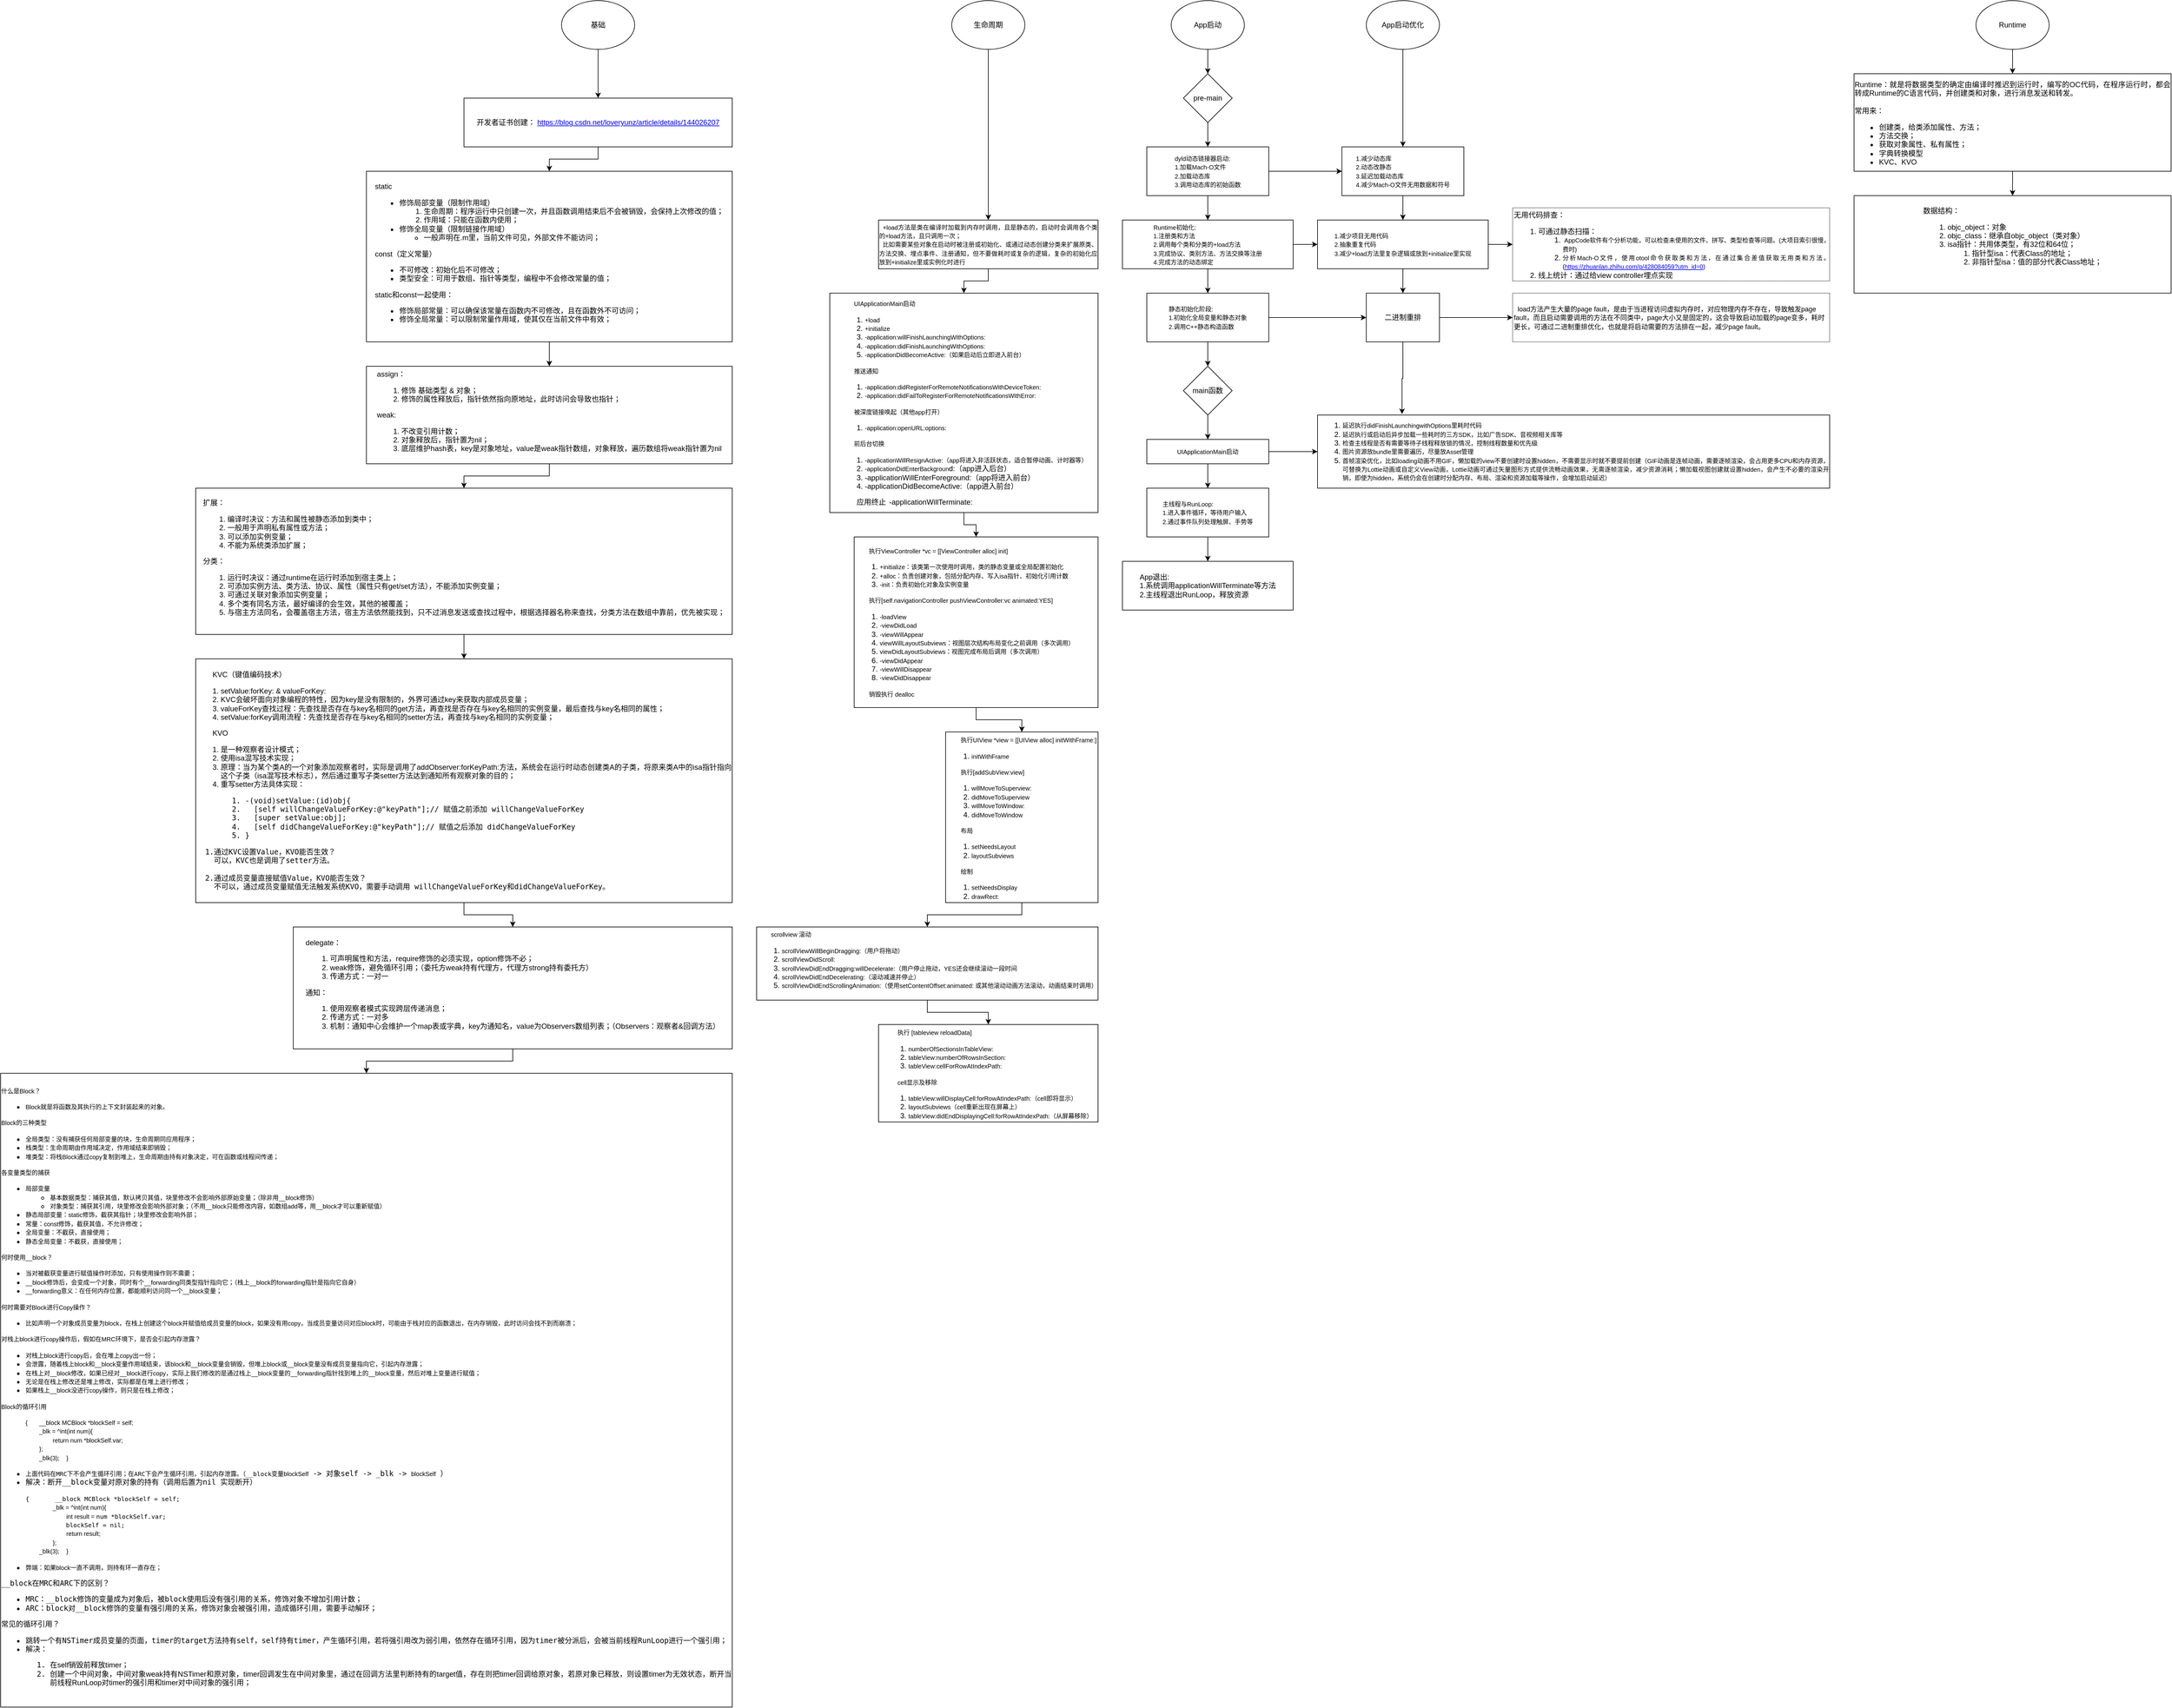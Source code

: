 <mxfile version="25.0.3">
  <diagram name="第 1 页" id="weAJyAuKUi2FDlKsi1JT">
    <mxGraphModel dx="3442" dy="654" grid="1" gridSize="10" guides="1" tooltips="1" connect="1" arrows="1" fold="1" page="1" pageScale="1" pageWidth="827" pageHeight="1169" math="0" shadow="0">
      <root>
        <mxCell id="0" />
        <mxCell id="1" parent="0" />
        <mxCell id="4DrlTJSZ5cez98okmt2o-3" value="" style="edgeStyle=orthogonalEdgeStyle;rounded=0;orthogonalLoop=1;jettySize=auto;html=1;" parent="1" source="4DrlTJSZ5cez98okmt2o-1" target="4DrlTJSZ5cez98okmt2o-2" edge="1">
          <mxGeometry relative="1" as="geometry" />
        </mxCell>
        <mxCell id="4DrlTJSZ5cez98okmt2o-1" value="App启动" style="ellipse;whiteSpace=wrap;html=1;" parent="1" vertex="1">
          <mxGeometry x="240" y="40" width="120" height="80" as="geometry" />
        </mxCell>
        <mxCell id="4DrlTJSZ5cez98okmt2o-5" value="" style="edgeStyle=orthogonalEdgeStyle;rounded=0;orthogonalLoop=1;jettySize=auto;html=1;" parent="1" source="4DrlTJSZ5cez98okmt2o-2" target="4DrlTJSZ5cez98okmt2o-4" edge="1">
          <mxGeometry relative="1" as="geometry" />
        </mxCell>
        <mxCell id="4DrlTJSZ5cez98okmt2o-2" value="pre-main" style="rhombus;whiteSpace=wrap;html=1;" parent="1" vertex="1">
          <mxGeometry x="260" y="160" width="80" height="80" as="geometry" />
        </mxCell>
        <mxCell id="4DrlTJSZ5cez98okmt2o-7" value="" style="edgeStyle=orthogonalEdgeStyle;rounded=0;orthogonalLoop=1;jettySize=auto;html=1;" parent="1" source="4DrlTJSZ5cez98okmt2o-4" target="4DrlTJSZ5cez98okmt2o-6" edge="1">
          <mxGeometry relative="1" as="geometry" />
        </mxCell>
        <mxCell id="4DrlTJSZ5cez98okmt2o-34" value="" style="edgeStyle=orthogonalEdgeStyle;rounded=0;orthogonalLoop=1;jettySize=auto;html=1;" parent="1" source="4DrlTJSZ5cez98okmt2o-4" target="4DrlTJSZ5cez98okmt2o-32" edge="1">
          <mxGeometry relative="1" as="geometry" />
        </mxCell>
        <mxCell id="4DrlTJSZ5cez98okmt2o-4" value="&lt;div style=&quot;text-align: justify;&quot;&gt;&lt;span style=&quot;background-color: initial; font-size: 10px;&quot;&gt;dyld动态链接器启动:&lt;/span&gt;&lt;/div&gt;&lt;div style=&quot;text-align: justify;&quot;&gt;&lt;span style=&quot;background-color: initial; font-size: 10px;&quot;&gt;1.加载Mach-O文件&lt;/span&gt;&lt;/div&gt;&lt;div&gt;&lt;div style=&quot;text-align: justify;&quot;&gt;&lt;span style=&quot;background-color: initial; font-size: 10px;&quot;&gt;2.加载动态库&lt;/span&gt;&lt;/div&gt;&lt;span style=&quot;font-size: 10px; background-color: initial;&quot;&gt;3.调用动态库的初始函数&lt;/span&gt;&lt;/div&gt;" style="whiteSpace=wrap;html=1;align=center;" parent="1" vertex="1">
          <mxGeometry x="200" y="280" width="200" height="80" as="geometry" />
        </mxCell>
        <mxCell id="4DrlTJSZ5cez98okmt2o-9" value="" style="edgeStyle=orthogonalEdgeStyle;rounded=0;orthogonalLoop=1;jettySize=auto;html=1;" parent="1" source="4DrlTJSZ5cez98okmt2o-6" target="4DrlTJSZ5cez98okmt2o-8" edge="1">
          <mxGeometry relative="1" as="geometry" />
        </mxCell>
        <mxCell id="4DrlTJSZ5cez98okmt2o-35" value="" style="edgeStyle=orthogonalEdgeStyle;rounded=0;orthogonalLoop=1;jettySize=auto;html=1;" parent="1" source="4DrlTJSZ5cez98okmt2o-6" target="4DrlTJSZ5cez98okmt2o-33" edge="1">
          <mxGeometry relative="1" as="geometry" />
        </mxCell>
        <mxCell id="4DrlTJSZ5cez98okmt2o-6" value="&lt;div style=&quot;text-align: justify;&quot;&gt;&lt;span style=&quot;font-size: 10px; background-color: initial;&quot;&gt;Runtime初始化:&lt;/span&gt;&lt;/div&gt;&lt;div style=&quot;text-align: justify;&quot;&gt;&lt;span style=&quot;font-size: 10px;&quot;&gt;1.注册类和方法&lt;/span&gt;&lt;/div&gt;&lt;div style=&quot;text-align: justify;&quot;&gt;&lt;span style=&quot;font-size: 10px;&quot;&gt;2.调用每个类和分类的+load方法&lt;/span&gt;&lt;/div&gt;&lt;div style=&quot;text-align: justify;&quot;&gt;&lt;span style=&quot;font-size: 10px;&quot;&gt;3.完成协议、类别方法、方法交换等注册&lt;/span&gt;&lt;/div&gt;&lt;div style=&quot;text-align: justify;&quot;&gt;&lt;span style=&quot;font-size: 10px;&quot;&gt;4.完成方法的动态绑定&lt;/span&gt;&lt;/div&gt;" style="whiteSpace=wrap;html=1;" parent="1" vertex="1">
          <mxGeometry x="160" y="400" width="280" height="80" as="geometry" />
        </mxCell>
        <mxCell id="4DrlTJSZ5cez98okmt2o-43" value="" style="edgeStyle=orthogonalEdgeStyle;rounded=0;orthogonalLoop=1;jettySize=auto;html=1;" parent="1" source="4DrlTJSZ5cez98okmt2o-8" target="4DrlTJSZ5cez98okmt2o-40" edge="1">
          <mxGeometry relative="1" as="geometry" />
        </mxCell>
        <mxCell id="4DrlTJSZ5cez98okmt2o-8" value="&lt;div style=&quot;text-align: justify;&quot;&gt;&lt;span style=&quot;font-size: 10px; background-color: initial;&quot;&gt;静态初始化阶段:&lt;/span&gt;&lt;/div&gt;&lt;div style=&quot;text-align: justify;&quot;&gt;&lt;font style=&quot;font-size: 10px;&quot;&gt;1.初始化全局变量和静态对象&lt;/font&gt;&lt;/div&gt;&lt;div style=&quot;text-align: justify;&quot;&gt;&lt;font style=&quot;font-size: 10px;&quot;&gt;2.调用C++静态构造函数&lt;/font&gt;&lt;/div&gt;" style="whiteSpace=wrap;html=1;" parent="1" vertex="1">
          <mxGeometry x="200" y="520" width="200" height="80" as="geometry" />
        </mxCell>
        <mxCell id="4DrlTJSZ5cez98okmt2o-13" value="" style="edgeStyle=orthogonalEdgeStyle;rounded=0;orthogonalLoop=1;jettySize=auto;html=1;exitX=0.5;exitY=1;exitDx=0;exitDy=0;" parent="1" source="4DrlTJSZ5cez98okmt2o-8" target="4DrlTJSZ5cez98okmt2o-12" edge="1">
          <mxGeometry relative="1" as="geometry">
            <mxPoint x="160" y="670" as="sourcePoint" />
          </mxGeometry>
        </mxCell>
        <mxCell id="4DrlTJSZ5cez98okmt2o-15" value="" style="edgeStyle=orthogonalEdgeStyle;rounded=0;orthogonalLoop=1;jettySize=auto;html=1;" parent="1" source="4DrlTJSZ5cez98okmt2o-12" target="4DrlTJSZ5cez98okmt2o-14" edge="1">
          <mxGeometry relative="1" as="geometry" />
        </mxCell>
        <mxCell id="4DrlTJSZ5cez98okmt2o-12" value="main函数" style="rhombus;whiteSpace=wrap;html=1;" parent="1" vertex="1">
          <mxGeometry x="260" y="640" width="80" height="80" as="geometry" />
        </mxCell>
        <mxCell id="4DrlTJSZ5cez98okmt2o-17" value="" style="edgeStyle=orthogonalEdgeStyle;rounded=0;orthogonalLoop=1;jettySize=auto;html=1;" parent="1" source="4DrlTJSZ5cez98okmt2o-14" target="4DrlTJSZ5cez98okmt2o-16" edge="1">
          <mxGeometry relative="1" as="geometry" />
        </mxCell>
        <mxCell id="4DrlTJSZ5cez98okmt2o-50" value="" style="edgeStyle=orthogonalEdgeStyle;rounded=0;orthogonalLoop=1;jettySize=auto;html=1;" parent="1" source="4DrlTJSZ5cez98okmt2o-14" target="4DrlTJSZ5cez98okmt2o-49" edge="1">
          <mxGeometry relative="1" as="geometry" />
        </mxCell>
        <mxCell id="4DrlTJSZ5cez98okmt2o-14" value="&lt;font style=&quot;font-size: 10px;&quot;&gt;UIApplicationMain启动&lt;/font&gt;" style="whiteSpace=wrap;html=1;" parent="1" vertex="1">
          <mxGeometry x="200" y="760" width="200" height="40" as="geometry" />
        </mxCell>
        <mxCell id="4DrlTJSZ5cez98okmt2o-30" value="" style="edgeStyle=orthogonalEdgeStyle;rounded=0;orthogonalLoop=1;jettySize=auto;html=1;" parent="1" source="4DrlTJSZ5cez98okmt2o-16" target="4DrlTJSZ5cez98okmt2o-29" edge="1">
          <mxGeometry relative="1" as="geometry" />
        </mxCell>
        <mxCell id="4DrlTJSZ5cez98okmt2o-16" value="&lt;div style=&quot;text-align: justify;&quot;&gt;&lt;span style=&quot;font-size: 10px; background-color: initial;&quot;&gt;主线程与RunLoop:&lt;/span&gt;&lt;/div&gt;&lt;div style=&quot;text-align: justify;&quot;&gt;&lt;font style=&quot;font-size: 10px;&quot;&gt;1.进入事件循环，等待用户输入&lt;/font&gt;&lt;/div&gt;&lt;div style=&quot;text-align: justify;&quot;&gt;&lt;font style=&quot;font-size: 10px;&quot;&gt;2.通过事件队列处理触屏、手势等&lt;/font&gt;&lt;/div&gt;" style="whiteSpace=wrap;html=1;" parent="1" vertex="1">
          <mxGeometry x="200" y="840" width="200" height="80" as="geometry" />
        </mxCell>
        <mxCell id="4DrlTJSZ5cez98okmt2o-37" style="edgeStyle=orthogonalEdgeStyle;rounded=0;orthogonalLoop=1;jettySize=auto;html=1;exitX=0.5;exitY=1;exitDx=0;exitDy=0;entryX=0.5;entryY=0;entryDx=0;entryDy=0;" parent="1" source="4DrlTJSZ5cez98okmt2o-26" target="4DrlTJSZ5cez98okmt2o-32" edge="1">
          <mxGeometry relative="1" as="geometry" />
        </mxCell>
        <mxCell id="4DrlTJSZ5cez98okmt2o-26" value="App启动优化" style="ellipse;whiteSpace=wrap;html=1;" parent="1" vertex="1">
          <mxGeometry x="560" y="40" width="120" height="80" as="geometry" />
        </mxCell>
        <mxCell id="4DrlTJSZ5cez98okmt2o-29" value="&lt;div style=&quot;text-align: justify;&quot;&gt;&lt;span style=&quot;background-color: initial;&quot;&gt;App退出:&lt;/span&gt;&lt;/div&gt;&lt;div style=&quot;text-align: justify;&quot;&gt;1.系统调用applicationWillTerminate等方法&lt;/div&gt;&lt;div style=&quot;text-align: justify;&quot;&gt;2.主线程退出RunLoop，释放资源&lt;/div&gt;" style="whiteSpace=wrap;html=1;" parent="1" vertex="1">
          <mxGeometry x="160" y="960" width="280" height="80" as="geometry" />
        </mxCell>
        <mxCell id="4DrlTJSZ5cez98okmt2o-38" value="" style="edgeStyle=orthogonalEdgeStyle;rounded=0;orthogonalLoop=1;jettySize=auto;html=1;" parent="1" source="4DrlTJSZ5cez98okmt2o-32" target="4DrlTJSZ5cez98okmt2o-33" edge="1">
          <mxGeometry relative="1" as="geometry" />
        </mxCell>
        <mxCell id="4DrlTJSZ5cez98okmt2o-32" value="&lt;div style=&quot;text-align: justify;&quot;&gt;&lt;span style=&quot;background-color: initial;&quot;&gt;&lt;font style=&quot;font-size: 10px;&quot;&gt;1.减少动态库&lt;/font&gt;&lt;/span&gt;&lt;/div&gt;&lt;div style=&quot;text-align: justify;&quot;&gt;&lt;font style=&quot;font-size: 10px;&quot;&gt;2.动态改静态&lt;/font&gt;&lt;/div&gt;&lt;div style=&quot;text-align: justify;&quot;&gt;&lt;font style=&quot;font-size: 10px;&quot;&gt;3.延迟加载动态库&lt;/font&gt;&lt;/div&gt;&lt;div style=&quot;text-align: justify;&quot;&gt;&lt;font style=&quot;font-size: 10px;&quot;&gt;4.减少Mach-O文件无用数据和符号&lt;/font&gt;&lt;/div&gt;" style="rounded=0;whiteSpace=wrap;html=1;" parent="1" vertex="1">
          <mxGeometry x="520" y="280" width="200" height="80" as="geometry" />
        </mxCell>
        <mxCell id="4DrlTJSZ5cez98okmt2o-42" value="" style="edgeStyle=orthogonalEdgeStyle;rounded=0;orthogonalLoop=1;jettySize=auto;html=1;" parent="1" source="4DrlTJSZ5cez98okmt2o-33" target="4DrlTJSZ5cez98okmt2o-40" edge="1">
          <mxGeometry relative="1" as="geometry" />
        </mxCell>
        <mxCell id="4DrlTJSZ5cez98okmt2o-45" value="" style="edgeStyle=orthogonalEdgeStyle;rounded=0;orthogonalLoop=1;jettySize=auto;html=1;" parent="1" source="4DrlTJSZ5cez98okmt2o-33" target="4DrlTJSZ5cez98okmt2o-44" edge="1">
          <mxGeometry relative="1" as="geometry" />
        </mxCell>
        <mxCell id="4DrlTJSZ5cez98okmt2o-33" value="&lt;div style=&quot;text-align: justify;&quot;&gt;&lt;span style=&quot;background-color: initial;&quot;&gt;&lt;font style=&quot;font-size: 10px;&quot;&gt;1.减少项目无用代码&lt;/font&gt;&lt;/span&gt;&lt;/div&gt;&lt;div style=&quot;text-align: justify;&quot;&gt;&lt;font style=&quot;font-size: 10px;&quot;&gt;2.抽象重复代码&lt;/font&gt;&lt;/div&gt;&lt;div style=&quot;text-align: justify;&quot;&gt;&lt;font style=&quot;font-size: 10px;&quot;&gt;3.减少+load方法里复杂逻辑或放到+initialize里实现&lt;/font&gt;&lt;/div&gt;" style="rounded=0;whiteSpace=wrap;html=1;" parent="1" vertex="1">
          <mxGeometry x="480" y="400" width="280" height="80" as="geometry" />
        </mxCell>
        <mxCell id="4DrlTJSZ5cez98okmt2o-48" style="edgeStyle=orthogonalEdgeStyle;rounded=0;orthogonalLoop=1;jettySize=auto;html=1;exitX=1;exitY=0.5;exitDx=0;exitDy=0;entryX=0;entryY=0.5;entryDx=0;entryDy=0;" parent="1" source="4DrlTJSZ5cez98okmt2o-40" target="4DrlTJSZ5cez98okmt2o-46" edge="1">
          <mxGeometry relative="1" as="geometry" />
        </mxCell>
        <mxCell id="4DrlTJSZ5cez98okmt2o-40" value="二进制重排" style="rounded=0;whiteSpace=wrap;html=1;" parent="1" vertex="1">
          <mxGeometry x="560" y="520" width="120" height="80" as="geometry" />
        </mxCell>
        <mxCell id="4DrlTJSZ5cez98okmt2o-44" value="&lt;div style=&quot;text-align: justify;&quot;&gt;&lt;span style=&quot;background-color: initial;&quot;&gt;&lt;br&gt;&lt;/span&gt;&lt;/div&gt;&lt;div style=&quot;text-align: justify;&quot;&gt;&lt;span style=&quot;background-color: initial;&quot;&gt;无用代码排查：&lt;/span&gt;&lt;/div&gt;&lt;div style=&quot;text-align: justify;&quot;&gt;&lt;div style=&quot;white-space-collapse: preserve;&quot; data-line=&quot;true&quot; data-line-index=&quot;0&quot; data-zone-id=&quot;0&quot;&gt;&lt;ol&gt;&lt;li&gt;可通过静态扫描：&lt;/li&gt;&lt;ol&gt;&lt;li&gt;&lt;font style=&quot;font-size: 10px;&quot;&gt; AppCode软件有个分析功能，可以检查未使用的文件、拼写、类型检查等问题。(大项目索引很慢，费时)&lt;span style=&quot;background-color: initial;&quot;&gt;                         &lt;/span&gt;&lt;/font&gt;&lt;/li&gt;&lt;li&gt;&lt;font style=&quot;font-size: 10px;&quot;&gt;&lt;span style=&quot;background-color: initial;&quot;&gt;分析Mach-O文件，使用otool命令获取类和方法，在通过集合差值获取无用类和方法。(&lt;/span&gt;&lt;a style=&quot;background-color: initial;&quot; data-lark-is-custom=&quot;false&quot; rel=&quot;noopener noreferrer&quot; target=&quot;_blank&quot; href=&quot;https://zhuanlan.zhihu.com/p/428084059?utm_id=0&quot;&gt;https://zhuanlan.zhihu.com/p/428084059?utm_id=0&lt;/a&gt;&lt;span style=&quot;background-color: initial;&quot;&gt;)&lt;/span&gt;&lt;/font&gt;&#x9;&lt;span style=&quot;text-wrap-mode: nowrap; background-color: initial; font-family: &amp;quot;Songti SC&amp;quot;; text-align: start;&quot; class=&quot;Apple-tab-span&quot;&gt;&#x9;&lt;/span&gt;&lt;span style=&quot;background-color: initial;&quot;&gt;&#x9;&lt;/span&gt;&lt;span style=&quot;text-wrap-mode: nowrap; background-color: initial; font-family: &amp;quot;Songti SC&amp;quot;; text-align: start;&quot; class=&quot;Apple-tab-span&quot;&gt;&#x9;&lt;/span&gt;&lt;/li&gt;&lt;/ol&gt;&lt;li&gt;&lt;div data-line=&quot;true&quot; data-line-index=&quot;0&quot; data-zone-id=&quot;0&quot;&gt;线上统计：通过给view controller埋点实现&lt;/div&gt;&lt;/li&gt;&lt;/ol&gt;&lt;/div&gt;&lt;/div&gt;" style="text;html=1;align=left;verticalAlign=middle;whiteSpace=wrap;rounded=0;dashed=1;dashPattern=1 1;strokeColor=default;" parent="1" vertex="1">
          <mxGeometry x="800" y="380" width="520" height="120" as="geometry" />
        </mxCell>
        <mxCell id="4DrlTJSZ5cez98okmt2o-46" value="&lt;div style=&quot;white-space-collapse: preserve;&quot; data-line=&quot;true&quot; data-line-index=&quot;0&quot; data-zone-id=&quot;0&quot;&gt;&lt;font style=&quot;font-size: 11px;&quot;&gt;  load方法产生大量的page fault，是由于当进程访问虚拟内存时，对应物理内存不存在，导致触发page fault，而且启动需要调用的方法在不同类中，page大小又是固定的，这会导致启动加载的page变多，耗时更长，可通过二进制重排优化，也就是将启动需要的方法排在一起，减少page fault。&lt;/font&gt;&lt;/div&gt;" style="text;html=1;align=left;verticalAlign=middle;whiteSpace=wrap;rounded=0;strokeColor=default;dashed=1;dashPattern=1 1;" parent="1" vertex="1">
          <mxGeometry x="800" y="520" width="520" height="80" as="geometry" />
        </mxCell>
        <mxCell id="4DrlTJSZ5cez98okmt2o-49" value="&lt;ol&gt;&lt;li style=&quot;text-align: justify;&quot;&gt;&lt;font style=&quot;font-size: 10px;&quot;&gt;延迟执行didFinishLaunchingwithOptions里耗时代码&lt;/font&gt;&lt;/li&gt;&lt;li style=&quot;text-align: justify;&quot;&gt;&lt;font style=&quot;font-size: 10px;&quot;&gt;延迟执行或启动后异步加载一些耗时的三方SDK，比如广告SDK、音视频相关库等&lt;/font&gt;&lt;/li&gt;&lt;li style=&quot;text-align: justify;&quot;&gt;&lt;font style=&quot;font-size: 10px;&quot;&gt;检查主线程是否有需要等待子线程释放锁的情况，控制线程数量和优先级&lt;/font&gt;&lt;/li&gt;&lt;li style=&quot;text-align: justify;&quot;&gt;&lt;font style=&quot;font-size: 10px;&quot;&gt;图片资源放bundle里需要遍历，尽量放Asset管理&lt;/font&gt;&lt;/li&gt;&lt;li style=&quot;text-align: justify;&quot;&gt;&lt;font style=&quot;font-size: 10px;&quot;&gt;首帧渲染优化，比如loading动画不用GIF，懒加载的view不要创建时设置hidden，不需要显示时就不要提前创建（GIF动画是连帧动画，需要逐帧渲染，会占用更多CPU和内存资源，可替换为Lottie动画或自定义View动画，Lottie动画可通过矢量图形方式提供流畅动画效果，无需逐帧渲染，减少资源消耗；懒加载视图创建就设置hidden，会产生不必要的渲染开销，即使为hidden，系统仍会在创建时分配内存、布局、渲染和资源加载等操作，会增加启动延迟）&lt;/font&gt;&lt;/li&gt;&lt;/ol&gt;" style="whiteSpace=wrap;html=1;" parent="1" vertex="1">
          <mxGeometry x="480" y="720" width="840" height="120" as="geometry" />
        </mxCell>
        <mxCell id="4DrlTJSZ5cez98okmt2o-51" style="edgeStyle=orthogonalEdgeStyle;rounded=0;orthogonalLoop=1;jettySize=auto;html=1;exitX=0.5;exitY=1;exitDx=0;exitDy=0;entryX=0.165;entryY=-0.014;entryDx=0;entryDy=0;entryPerimeter=0;" parent="1" source="4DrlTJSZ5cez98okmt2o-40" target="4DrlTJSZ5cez98okmt2o-49" edge="1">
          <mxGeometry relative="1" as="geometry" />
        </mxCell>
        <mxCell id="U5VI65krC9bP60Sbsm1g-4" value="" style="edgeStyle=orthogonalEdgeStyle;rounded=0;orthogonalLoop=1;jettySize=auto;html=1;" parent="1" source="4DrlTJSZ5cez98okmt2o-52" target="U5VI65krC9bP60Sbsm1g-1" edge="1">
          <mxGeometry relative="1" as="geometry" />
        </mxCell>
        <mxCell id="4DrlTJSZ5cez98okmt2o-52" value="&lt;div style=&quot;text-align: justify;&quot;&gt;&lt;span style=&quot;font-size: 10px; background-color: initial;&quot;&gt;&amp;nbsp; +load方法是类在编译时加载到内存时调用，且是静态的，启动时会调用各个类的+load方法，且只调用一次；&lt;/span&gt;&lt;/div&gt;&lt;div style=&quot;text-align: justify;&quot;&gt;&lt;span style=&quot;font-size: 10px; background-color: initial;&quot;&gt;&amp;nbsp; 比如需要某些对象在启动时被注册或初始化、或通过动态创建分类来扩展原类、方法交换、埋点事件、注册通知，但不要做耗时或复杂的逻辑，复杂的初始化应放到&lt;/span&gt;&lt;span style=&quot;font-size: 10px; background-color: initial; text-align: justify;&quot;&gt;+initialize里或实例化时进行&lt;/span&gt;&lt;/div&gt;" style="whiteSpace=wrap;html=1;" parent="1" vertex="1">
          <mxGeometry x="-240" y="400" width="360" height="80" as="geometry" />
        </mxCell>
        <mxCell id="U5VI65krC9bP60Sbsm1g-6" value="" style="edgeStyle=orthogonalEdgeStyle;rounded=0;orthogonalLoop=1;jettySize=auto;html=1;" parent="1" source="4DrlTJSZ5cez98okmt2o-53" target="4DrlTJSZ5cez98okmt2o-54" edge="1">
          <mxGeometry relative="1" as="geometry" />
        </mxCell>
        <mxCell id="4DrlTJSZ5cez98okmt2o-53" value="&lt;div style=&quot;&quot;&gt;&lt;font style=&quot;font-size: 10px;&quot;&gt;&lt;span style=&quot;white-space: pre;&quot;&gt;&#x9;&lt;/span&gt;执行ViewController *vc = [[&lt;span style=&quot;background-color: initial;&quot;&gt;ViewController alloc] init]&lt;/span&gt;&lt;/font&gt;&lt;/div&gt;&lt;div style=&quot;&quot;&gt;&lt;ol&gt;&lt;li style=&quot;&quot;&gt;&lt;font style=&quot;font-size: 10px;&quot;&gt;+initialize：该类第一次使用时调用，类的静态变量或全局配置初始化&lt;/font&gt;&lt;/li&gt;&lt;li style=&quot;&quot;&gt;&lt;span style=&quot;font-size: 10px;&quot;&gt;+alloc：负责创建对象，包括分配内存、写入isa指针、初始化引用计数&lt;/span&gt;&lt;/li&gt;&lt;li style=&quot;&quot;&gt;&lt;span style=&quot;font-size: 10px;&quot;&gt;-init：负责初始化对象及实例变量&lt;/span&gt;&lt;/li&gt;&lt;/ol&gt;&lt;div style=&quot;&quot;&gt;&lt;span style=&quot;font-size: 10px;&quot;&gt;&lt;span style=&quot;white-space: pre;&quot;&gt;&#x9;&lt;/span&gt;执行[self.navigationController pushViewController:vc animated:YES]&lt;/span&gt;&lt;/div&gt;&lt;div style=&quot;&quot;&gt;&lt;ol&gt;&lt;li style=&quot;&quot;&gt;&lt;span style=&quot;font-size: 10px;&quot;&gt;-loadView&lt;/span&gt;&lt;/li&gt;&lt;li style=&quot;&quot;&gt;&lt;span style=&quot;font-size: 10px;&quot;&gt;-viewDidLoad&lt;/span&gt;&lt;/li&gt;&lt;li style=&quot;&quot;&gt;&lt;span style=&quot;font-size: 10px;&quot;&gt;-viewWillAppear&lt;/span&gt;&lt;/li&gt;&lt;li style=&quot;&quot;&gt;&lt;span style=&quot;font-size: 10px;&quot;&gt;viewWillLayoutSubviews：视图层次结构布局变化之前调用（多次调用）&lt;/span&gt;&lt;/li&gt;&lt;li style=&quot;&quot;&gt;&lt;span style=&quot;font-size: 10px;&quot;&gt;viewDidLayoutSubviews：视图完成布局后调用&lt;/span&gt;&lt;span style=&quot;font-size: 10px;&quot;&gt;（多次调用）&lt;/span&gt;&lt;/li&gt;&lt;li style=&quot;&quot;&gt;&lt;span style=&quot;font-size: 10px;&quot;&gt;-viewDidAppear&lt;/span&gt;&lt;/li&gt;&lt;li style=&quot;&quot;&gt;&lt;span style=&quot;font-size: 10px;&quot;&gt;-viewWillDisappear&lt;/span&gt;&lt;/li&gt;&lt;li style=&quot;&quot;&gt;&lt;span style=&quot;font-size: 10px;&quot;&gt;-viewDidDisappear&lt;/span&gt;&lt;/li&gt;&lt;/ol&gt;&lt;div style=&quot;&quot;&gt;&lt;span style=&quot;font-size: 10px;&quot;&gt;&lt;span style=&quot;white-space: pre;&quot;&gt;&#x9;&lt;/span&gt;销毁执行 dealloc&lt;/span&gt;&lt;/div&gt;&lt;/div&gt;&lt;/div&gt;" style="whiteSpace=wrap;html=1;align=left;" parent="1" vertex="1">
          <mxGeometry x="-280" y="920" width="400" height="280" as="geometry" />
        </mxCell>
        <mxCell id="U5VI65krC9bP60Sbsm1g-10" value="" style="edgeStyle=orthogonalEdgeStyle;rounded=0;orthogonalLoop=1;jettySize=auto;html=1;" parent="1" source="4DrlTJSZ5cez98okmt2o-54" target="U5VI65krC9bP60Sbsm1g-9" edge="1">
          <mxGeometry relative="1" as="geometry" />
        </mxCell>
        <mxCell id="4DrlTJSZ5cez98okmt2o-54" value="&lt;div style=&quot;text-align: justify;&quot;&gt;&lt;br&gt;&lt;/div&gt;&lt;div style=&quot;text-align: justify;&quot;&gt;&lt;span style=&quot;font-size: 10px; background-color: initial;&quot;&gt;&lt;span style=&quot;white-space: pre;&quot;&gt;&#x9;&lt;/span&gt;执行UIView *view = [[UIView alloc] initWithFrame:]&lt;/span&gt;&lt;/div&gt;&lt;div&gt;&lt;ol&gt;&lt;li style=&quot;text-align: justify;&quot;&gt;&lt;font style=&quot;font-size: 10px;&quot;&gt;initWithFrame&lt;/font&gt;&lt;/li&gt;&lt;/ol&gt;&lt;div style=&quot;text-align: justify;&quot;&gt;&lt;span style=&quot;font-size: 10px;&quot;&gt;&lt;span style=&quot;white-space: pre;&quot;&gt;&#x9;&lt;/span&gt;执行[addSubView:view]&lt;/span&gt;&lt;/div&gt;&lt;/div&gt;&lt;div style=&quot;text-align: justify;&quot;&gt;&lt;ol&gt;&lt;li&gt;&lt;span style=&quot;font-size: 10px;&quot;&gt;willMoveToSuperview:&lt;/span&gt;&lt;/li&gt;&lt;li&gt;&lt;span style=&quot;font-size: 10px;&quot;&gt;didMoveToSuperview&lt;/span&gt;&lt;/li&gt;&lt;li&gt;&lt;span style=&quot;font-size: 10px;&quot;&gt;willMoveToWindow:&lt;/span&gt;&lt;/li&gt;&lt;li&gt;&lt;span style=&quot;font-size: 10px;&quot;&gt;didMoveToWindow&lt;/span&gt;&lt;/li&gt;&lt;/ol&gt;&lt;div&gt;&lt;span style=&quot;font-size: 10px;&quot;&gt;&lt;span style=&quot;white-space: pre;&quot;&gt;&#x9;&lt;/span&gt;布局&lt;/span&gt;&lt;/div&gt;&lt;ol&gt;&lt;li&gt;&lt;span style=&quot;font-size: 10px;&quot;&gt;setNeedsLayout&lt;/span&gt;&lt;/li&gt;&lt;li&gt;&lt;span style=&quot;font-size: 10px;&quot;&gt;layoutSubviews&lt;/span&gt;&lt;/li&gt;&lt;/ol&gt;&lt;div&gt;&lt;span style=&quot;font-size: 10px;&quot;&gt;&lt;span style=&quot;white-space: pre;&quot;&gt;&#x9;&lt;/span&gt;绘制&lt;/span&gt;&lt;/div&gt;&lt;div&gt;&lt;ol&gt;&lt;li&gt;&lt;span style=&quot;font-size: 10px;&quot;&gt;setNeedsDisplay&lt;/span&gt;&lt;/li&gt;&lt;li&gt;&lt;span style=&quot;font-size: 10px;&quot;&gt;drawRect:&lt;/span&gt;&lt;/li&gt;&lt;/ol&gt;&lt;/div&gt;&lt;/div&gt;" style="rounded=0;whiteSpace=wrap;html=1;" parent="1" vertex="1">
          <mxGeometry x="-130" y="1240" width="250" height="280" as="geometry" />
        </mxCell>
        <mxCell id="4DrlTJSZ5cez98okmt2o-56" style="edgeStyle=orthogonalEdgeStyle;rounded=0;orthogonalLoop=1;jettySize=auto;html=1;exitX=0.5;exitY=1;exitDx=0;exitDy=0;entryX=0.5;entryY=0;entryDx=0;entryDy=0;" parent="1" source="4DrlTJSZ5cez98okmt2o-55" target="4DrlTJSZ5cez98okmt2o-52" edge="1">
          <mxGeometry relative="1" as="geometry" />
        </mxCell>
        <mxCell id="4DrlTJSZ5cez98okmt2o-55" value="生命周期" style="ellipse;whiteSpace=wrap;html=1;" parent="1" vertex="1">
          <mxGeometry x="-120" y="40" width="120" height="80" as="geometry" />
        </mxCell>
        <mxCell id="U5VI65krC9bP60Sbsm1g-5" value="" style="edgeStyle=orthogonalEdgeStyle;rounded=0;orthogonalLoop=1;jettySize=auto;html=1;" parent="1" source="U5VI65krC9bP60Sbsm1g-1" target="4DrlTJSZ5cez98okmt2o-53" edge="1">
          <mxGeometry relative="1" as="geometry" />
        </mxCell>
        <mxCell id="U5VI65krC9bP60Sbsm1g-1" value="&lt;div style=&quot;text-align: justify;&quot;&gt;&lt;span style=&quot;background-color: initial;&quot;&gt;&lt;span style=&quot;font-size: 10px; white-space: pre;&quot;&gt;&#x9;&lt;/span&gt;&lt;font style=&quot;font-size: 10px;&quot;&gt;UIApplicationMain启动&lt;/font&gt;&lt;/span&gt;&lt;/div&gt;&lt;div&gt;&lt;ol&gt;&lt;li style=&quot;text-align: justify;&quot;&gt;&lt;font style=&quot;font-size: 10px;&quot;&gt;+load&lt;/font&gt;&lt;/li&gt;&lt;li style=&quot;text-align: justify;&quot;&gt;&lt;font style=&quot;font-size: 10px;&quot;&gt;+initialize&lt;/font&gt;&lt;/li&gt;&lt;li style=&quot;text-align: justify;&quot;&gt;&lt;div style=&quot;white-space-collapse: preserve;&quot; data-line=&quot;true&quot; data-line-index=&quot;0&quot; data-zone-id=&quot;0&quot;&gt;&lt;font style=&quot;font-size: 10px;&quot;&gt;-application:willFinishLaunchingWithOptions:&lt;/font&gt;&lt;/div&gt;&lt;/li&gt;&lt;li style=&quot;text-align: justify;&quot;&gt;&lt;div style=&quot;white-space-collapse: preserve;&quot; data-line=&quot;true&quot; data-line-index=&quot;0&quot; data-zone-id=&quot;0&quot;&gt;&lt;div data-line=&quot;true&quot; data-line-index=&quot;0&quot; data-zone-id=&quot;0&quot;&gt;&lt;font style=&quot;font-size: 10px;&quot;&gt;-application:didFinishLaunchingWithOptions:&lt;/font&gt;&lt;/div&gt;&lt;/div&gt;&lt;/li&gt;&lt;li style=&quot;text-align: justify;&quot;&gt;&lt;div data-line=&quot;true&quot; data-line-index=&quot;0&quot; data-zone-id=&quot;0&quot;&gt;&lt;font style=&quot;font-size: 10px;&quot;&gt;-applicationDidBecomeActive:（如果启动后立即进入前台）&lt;/font&gt;&lt;/div&gt;&lt;/li&gt;&lt;/ol&gt;&lt;div style=&quot;text-align: justify;&quot;&gt;&lt;font style=&quot;font-size: 10px;&quot;&gt;&lt;span style=&quot;white-space: pre;&quot;&gt;&#x9;&lt;/span&gt;推送通知&lt;br&gt;&lt;/font&gt;&lt;/div&gt;&lt;/div&gt;&lt;div style=&quot;text-align: justify;&quot;&gt;&lt;ol&gt;&lt;li&gt;&lt;div style=&quot;white-space-collapse: preserve;&quot; data-line=&quot;true&quot; data-line-index=&quot;0&quot; data-zone-id=&quot;0&quot;&gt;&lt;font style=&quot;font-size: 10px;&quot;&gt;-application:didRegisterForRemoteNotificationsWithDeviceToken:&lt;/font&gt;&lt;/div&gt;&lt;/li&gt;&lt;li&gt;&lt;div style=&quot;white-space-collapse: preserve;&quot; data-line=&quot;true&quot; data-line-index=&quot;0&quot; data-zone-id=&quot;0&quot;&gt;&lt;div data-line=&quot;true&quot; data-line-index=&quot;0&quot; data-zone-id=&quot;0&quot;&gt;&lt;font style=&quot;font-size: 10px;&quot;&gt;-application:didFailToRegisterForRemoteNotificationsWithError:&lt;/font&gt;&lt;/div&gt;&lt;/div&gt;&lt;/li&gt;&lt;/ol&gt;&lt;div&gt;&lt;font style=&quot;font-size: 10px;&quot;&gt;&lt;span style=&quot;white-space: pre;&quot;&gt;&#x9;&lt;/span&gt;被深度链接唤起（其他app打开）&lt;br&gt;&lt;/font&gt;&lt;/div&gt;&lt;div&gt;&lt;ol&gt;&lt;li&gt;&lt;div style=&quot;white-space-collapse: preserve;&quot; data-line=&quot;true&quot; data-line-index=&quot;0&quot; data-zone-id=&quot;0&quot;&gt;&lt;font style=&quot;font-size: 10px;&quot;&gt;-application:openURL:options:&lt;/font&gt;&lt;/div&gt;&lt;/li&gt;&lt;/ol&gt;&lt;div&gt;&lt;span style=&quot;white-space-collapse: preserve;&quot;&gt;&lt;font style=&quot;font-size: 10px;&quot;&gt;&lt;span style=&quot;white-space: pre;&quot;&gt;&#x9;&lt;/span&gt;前后台切换&lt;br&gt;&lt;/font&gt;&lt;/span&gt;&lt;/div&gt;&lt;/div&gt;&lt;div&gt;&lt;ol&gt;&lt;li&gt;&lt;span style=&quot;white-space-collapse: preserve;&quot;&gt;&lt;div data-line=&quot;true&quot; data-line-index=&quot;0&quot; data-zone-id=&quot;0&quot;&gt;&lt;font style=&quot;font-size: 10px;&quot;&gt;-applicationWillResignActive:（app&lt;span style=&quot;background-color: initial;&quot;&gt;将进入非活跃状态，适合暂停动画、计时器等）&lt;/span&gt;&lt;/font&gt;&lt;/div&gt;&lt;/span&gt;&lt;/li&gt;&lt;li&gt;&lt;div data-line=&quot;true&quot; data-line-index=&quot;0&quot; data-zone-id=&quot;0&quot;&gt;&lt;div style=&quot;white-space-collapse: preserve;&quot; data-line=&quot;true&quot; data-line-index=&quot;0&quot; data-zone-id=&quot;0&quot;&gt;&lt;font style=&quot;font-size: 10px;&quot;&gt;-applicationDidEnterBackgroun&lt;/font&gt;d:（app进入后台）&lt;/div&gt;&lt;/div&gt;&lt;/li&gt;&lt;li&gt;&lt;div style=&quot;white-space-collapse: preserve;&quot; data-line=&quot;true&quot; data-line-index=&quot;0&quot; data-zone-id=&quot;0&quot;&gt;&lt;div data-line=&quot;true&quot; data-line-index=&quot;0&quot; data-zone-id=&quot;0&quot;&gt;-applicationWillEnterForeground:（app将进入前台）&lt;/div&gt;&lt;/div&gt;&lt;/li&gt;&lt;li&gt;&lt;div data-line=&quot;true&quot; data-line-index=&quot;0&quot; data-zone-id=&quot;0&quot;&gt;&lt;div style=&quot;white-space-collapse: preserve;&quot; data-line=&quot;true&quot; data-line-index=&quot;0&quot; data-zone-id=&quot;0&quot;&gt;-applicationDidBecomeActive:（app进入前台）&lt;/div&gt;&lt;/div&gt;&lt;/li&gt;&lt;/ol&gt;&lt;div&gt;&lt;span style=&quot;white-space-collapse: preserve;&quot;&gt;&lt;span style=&quot;white-space: pre;&quot;&gt;&#x9;&lt;/span&gt;应用终止&lt;span style=&quot;white-space: pre;&quot;&gt;&#x9;&lt;/span&gt;&lt;/span&gt;&lt;span style=&quot;white-space-collapse: preserve; background-color: initial;&quot;&gt;-applicationWillTerminate:&lt;/span&gt;&lt;/div&gt;&lt;/div&gt;&lt;/div&gt;" style="rounded=0;whiteSpace=wrap;html=1;" parent="1" vertex="1">
          <mxGeometry x="-320" y="520" width="440" height="360" as="geometry" />
        </mxCell>
        <mxCell id="U5VI65krC9bP60Sbsm1g-7" value="&lt;div style=&quot;text-align: justify;&quot;&gt;&lt;font style=&quot;font-size: 10px;&quot;&gt;&lt;br&gt;&lt;/font&gt;&lt;/div&gt;&lt;div style=&quot;text-align: justify;&quot;&gt;&lt;font style=&quot;font-size: 10px;&quot;&gt;&lt;span style=&quot;white-space: pre;&quot;&gt;&#x9;&lt;/span&gt;执行 [tableview reloadData]&lt;/font&gt;&lt;/div&gt;&lt;div style=&quot;text-align: justify;&quot;&gt;&lt;ol&gt;&lt;li&gt;&lt;font style=&quot;font-size: 10px;&quot;&gt;&lt;div style=&quot;white-space-collapse: preserve;&quot; data-line=&quot;true&quot; data-line-index=&quot;0&quot; data-zone-id=&quot;0&quot;&gt;numberOfSectionsInTableView:&lt;/div&gt;&lt;/font&gt;&lt;/li&gt;&lt;li&gt;&lt;div style=&quot;white-space-collapse: preserve;&quot; data-line=&quot;true&quot; data-line-index=&quot;0&quot; data-zone-id=&quot;0&quot;&gt;&lt;div data-line=&quot;true&quot; data-line-index=&quot;0&quot; data-zone-id=&quot;0&quot;&gt;&lt;font style=&quot;font-size: 10px;&quot;&gt;tableView:numberOfRowsInSection:&lt;/font&gt;&lt;/div&gt;&lt;/div&gt;&lt;/li&gt;&lt;li&gt;&lt;div data-line=&quot;true&quot; data-line-index=&quot;0&quot; data-zone-id=&quot;0&quot;&gt;&lt;font style=&quot;font-size: 10px;&quot;&gt;tableView:cellForRowAtIndexPath:&lt;/font&gt;&lt;/div&gt;&lt;/li&gt;&lt;/ol&gt;&lt;div&gt;&lt;font style=&quot;font-size: 10px;&quot;&gt;&lt;span style=&quot;white-space: pre;&quot;&gt;&#x9;&lt;/span&gt;cell显示及移除&lt;/font&gt;&lt;/div&gt;&lt;div&gt;&lt;ol&gt;&lt;li&gt;&lt;div style=&quot;white-space-collapse: preserve;&quot; data-line=&quot;true&quot; data-line-index=&quot;0&quot; data-zone-id=&quot;0&quot;&gt;&lt;div data-line=&quot;true&quot; data-line-index=&quot;0&quot; data-zone-id=&quot;0&quot;&gt;&lt;font style=&quot;font-size: 10px;&quot;&gt;tableView:willDisplayCell:forRowAtIndexPath:（cell即将显示）&lt;/font&gt;&lt;/div&gt;&lt;/div&gt;&lt;/li&gt;&lt;li&gt;&lt;div style=&quot;white-space-collapse: preserve;&quot; data-line=&quot;true&quot; data-line-index=&quot;0&quot; data-zone-id=&quot;0&quot;&gt;&lt;font style=&quot;font-size: 10px;&quot;&gt;layoutSubviews（cell重新出现在屏幕上）&lt;/font&gt;&lt;/div&gt;&lt;/li&gt;&lt;li&gt;&lt;div style=&quot;white-space-collapse: preserve;&quot; data-line=&quot;true&quot; data-line-index=&quot;0&quot; data-zone-id=&quot;0&quot;&gt;&lt;div data-line=&quot;true&quot; data-line-index=&quot;0&quot; data-zone-id=&quot;0&quot;&gt;&lt;font style=&quot;font-size: 10px;&quot;&gt;tableView:didEndDisplayingCell:forRowAtIndexPath:（从屏幕移除）&lt;/font&gt;&lt;/div&gt;&lt;/div&gt;&lt;/li&gt;&lt;/ol&gt;&lt;/div&gt;&lt;/div&gt;" style="whiteSpace=wrap;html=1;rounded=0;" parent="1" vertex="1">
          <mxGeometry x="-240" y="1720" width="360" height="160" as="geometry" />
        </mxCell>
        <mxCell id="U5VI65krC9bP60Sbsm1g-11" style="edgeStyle=orthogonalEdgeStyle;rounded=0;orthogonalLoop=1;jettySize=auto;html=1;exitX=0.5;exitY=1;exitDx=0;exitDy=0;entryX=0.5;entryY=0;entryDx=0;entryDy=0;" parent="1" source="U5VI65krC9bP60Sbsm1g-9" target="U5VI65krC9bP60Sbsm1g-7" edge="1">
          <mxGeometry relative="1" as="geometry" />
        </mxCell>
        <mxCell id="U5VI65krC9bP60Sbsm1g-9" value="&lt;div style=&quot;text-align: justify;&quot;&gt;&lt;span style=&quot;background-color: initial;&quot;&gt;&lt;font style=&quot;font-size: 10px;&quot;&gt;&lt;span style=&quot;white-space: pre;&quot;&gt;&#x9;&lt;/span&gt;scrollview 滚动&lt;/font&gt;&lt;/span&gt;&lt;/div&gt;&lt;div style=&quot;text-align: justify;&quot;&gt;&lt;ol&gt;&lt;li&gt;&lt;span style=&quot;background-color: initial;&quot;&gt;&lt;div style=&quot;white-space-collapse: preserve;&quot; data-line=&quot;true&quot; data-line-index=&quot;0&quot; data-zone-id=&quot;0&quot;&gt;&lt;font style=&quot;font-size: 10px;&quot;&gt;scrollViewWillBeginDragging:（用户将拖动）&lt;/font&gt;&lt;/div&gt;&lt;/span&gt;&lt;/li&gt;&lt;li&gt;&lt;div style=&quot;white-space-collapse: preserve;&quot; data-line=&quot;true&quot; data-line-index=&quot;0&quot; data-zone-id=&quot;0&quot;&gt;&lt;div data-line=&quot;true&quot; data-line-index=&quot;0&quot; data-zone-id=&quot;0&quot;&gt;&lt;font style=&quot;font-size: 10px;&quot;&gt;scrollViewDidScroll:&lt;/font&gt;&lt;/div&gt;&lt;/div&gt;&lt;/li&gt;&lt;li&gt;&lt;div data-line=&quot;true&quot; data-line-index=&quot;0&quot; data-zone-id=&quot;0&quot;&gt;&lt;div style=&quot;white-space-collapse: preserve;&quot; data-line=&quot;true&quot; data-line-index=&quot;0&quot; data-zone-id=&quot;0&quot;&gt;&lt;font style=&quot;font-size: 10px;&quot;&gt;scrollViewDidEndDragging:willDecelerate:（用户停止拖动，YES还会继续滚动一段时间&lt;/font&gt;&lt;/div&gt;&lt;/div&gt;&lt;/li&gt;&lt;li&gt;&lt;div style=&quot;white-space-collapse: preserve;&quot; data-line=&quot;true&quot; data-line-index=&quot;0&quot; data-zone-id=&quot;0&quot;&gt;&lt;div data-line=&quot;true&quot; data-line-index=&quot;0&quot; data-zone-id=&quot;0&quot;&gt;&lt;font style=&quot;font-size: 10px;&quot;&gt;scrollViewDidEndDecelerating:（滚动减速并停止）&lt;/font&gt;&lt;/div&gt;&lt;/div&gt;&lt;/li&gt;&lt;li&gt;&lt;div data-line=&quot;true&quot; data-line-index=&quot;0&quot; data-zone-id=&quot;0&quot;&gt;&lt;div style=&quot;white-space-collapse: preserve;&quot; data-line=&quot;true&quot; data-line-index=&quot;0&quot; data-zone-id=&quot;0&quot;&gt;&lt;font style=&quot;font-size: 10px;&quot;&gt;&lt;font style=&quot;&quot;&gt;scrollViewDidEndScrollingAnimation:（使用&lt;/font&gt;&lt;span style=&quot;background-color: initial;&quot;&gt;setContentOffset:animated: 或其他滚动动画方法滚动，动画结束时调用）&lt;/span&gt;&lt;/font&gt;&lt;/div&gt;&lt;/div&gt;&lt;/li&gt;&lt;/ol&gt;&lt;/div&gt;" style="whiteSpace=wrap;html=1;rounded=0;" parent="1" vertex="1">
          <mxGeometry x="-440" y="1560" width="560" height="120" as="geometry" />
        </mxCell>
        <mxCell id="n9S_lLzNVDDpD9XMv6Da-2" value="" style="edgeStyle=orthogonalEdgeStyle;rounded=0;orthogonalLoop=1;jettySize=auto;html=1;" edge="1" parent="1" source="U5VI65krC9bP60Sbsm1g-12" target="n9S_lLzNVDDpD9XMv6Da-1">
          <mxGeometry relative="1" as="geometry" />
        </mxCell>
        <mxCell id="U5VI65krC9bP60Sbsm1g-12" value="&lt;div data-lark-html-role=&quot;root&quot;&gt;&lt;span style=&quot;white-space: pre;&quot; data-eleid=&quot;3&quot; class=&quot;text-only&quot;&gt;开发者证书创建： &lt;/span&gt;&lt;a data-lark-link=&quot;true&quot; href=&quot;https://blog.csdn.net/loveryunz/article/details/144026207&quot; data-lark-is-custom=&quot;true&quot; data-eleid=&quot;4&quot; class=&quot;link rich-text-anchor __anchor-intercept-flag__&quot; target=&quot;_blank&quot; rel=&quot;noopener noreferrer&quot;&gt;&lt;span class=&quot;message-feature__open-url-preview-inline&quot;&gt;&lt;span data-target=&quot;_blank&quot; data-href=&quot;https://blog.csdn.net/loveryunz/article/details/144026207&quot; class=&quot;open-url-preview-inline__title-light __anchor-intercept-flag__ __anchor-intercept-url-preview-flag__&quot;&gt;https://blog.csdn.net/loveryunz/article/details/144026207&lt;/span&gt;&lt;/span&gt;&lt;/a&gt;&lt;/div&gt;" style="whiteSpace=wrap;html=1;" parent="1" vertex="1">
          <mxGeometry x="-920" y="200" width="440" height="80" as="geometry" />
        </mxCell>
        <mxCell id="U5VI65krC9bP60Sbsm1g-14" value="" style="edgeStyle=orthogonalEdgeStyle;rounded=0;orthogonalLoop=1;jettySize=auto;html=1;" parent="1" source="U5VI65krC9bP60Sbsm1g-13" target="U5VI65krC9bP60Sbsm1g-12" edge="1">
          <mxGeometry relative="1" as="geometry" />
        </mxCell>
        <mxCell id="U5VI65krC9bP60Sbsm1g-13" value="基础" style="ellipse;whiteSpace=wrap;html=1;" parent="1" vertex="1">
          <mxGeometry x="-760" y="40" width="120" height="80" as="geometry" />
        </mxCell>
        <mxCell id="U5VI65krC9bP60Sbsm1g-20" style="edgeStyle=orthogonalEdgeStyle;rounded=0;orthogonalLoop=1;jettySize=auto;html=1;exitX=0.5;exitY=1;exitDx=0;exitDy=0;" parent="1" source="U5VI65krC9bP60Sbsm1g-16" target="U5VI65krC9bP60Sbsm1g-19" edge="1">
          <mxGeometry relative="1" as="geometry" />
        </mxCell>
        <mxCell id="U5VI65krC9bP60Sbsm1g-16" value="&lt;div style=&quot;text-align: justify;&quot;&gt;&lt;span style=&quot;background-color: initial;&quot;&gt;assign：&lt;/span&gt;&lt;/div&gt;&lt;div&gt;&lt;ol&gt;&lt;li style=&quot;text-align: justify;&quot;&gt;修饰 基础类型 &amp;amp; 对象；&lt;/li&gt;&lt;li style=&quot;text-align: justify;&quot;&gt;修饰的属性释放后，指针依然指向原地址，此时访问会导致也指针；&lt;/li&gt;&lt;/ol&gt;&lt;div style=&quot;text-align: justify;&quot;&gt;weak:&lt;/div&gt;&lt;/div&gt;&lt;div style=&quot;text-align: justify;&quot;&gt;&lt;ol&gt;&lt;li&gt;不改变引用计数；&lt;/li&gt;&lt;li&gt;对象释放后，指针置为nil；&lt;/li&gt;&lt;li&gt;底层维护hash表，key是对象地址，value是weak指针数组，对象释放，遍历数组将weak指针置为nil&lt;/li&gt;&lt;/ol&gt;&lt;/div&gt;" style="rounded=0;whiteSpace=wrap;html=1;" parent="1" vertex="1">
          <mxGeometry x="-1080" y="640" width="600" height="160" as="geometry" />
        </mxCell>
        <mxCell id="U5VI65krC9bP60Sbsm1g-17" style="edgeStyle=orthogonalEdgeStyle;rounded=0;orthogonalLoop=1;jettySize=auto;html=1;exitX=0.5;exitY=1;exitDx=0;exitDy=0;" parent="1" source="U5VI65krC9bP60Sbsm1g-12" target="U5VI65krC9bP60Sbsm1g-12" edge="1">
          <mxGeometry relative="1" as="geometry" />
        </mxCell>
        <mxCell id="U5VI65krC9bP60Sbsm1g-26" value="" style="edgeStyle=orthogonalEdgeStyle;rounded=0;orthogonalLoop=1;jettySize=auto;html=1;" parent="1" source="U5VI65krC9bP60Sbsm1g-19" target="U5VI65krC9bP60Sbsm1g-24" edge="1">
          <mxGeometry relative="1" as="geometry" />
        </mxCell>
        <mxCell id="U5VI65krC9bP60Sbsm1g-19" value="&lt;div style=&quot;text-align: justify;&quot;&gt;&lt;span style=&quot;background-color: initial;&quot;&gt;扩展：&lt;/span&gt;&lt;/div&gt;&lt;div&gt;&lt;ol&gt;&lt;li style=&quot;text-align: justify;&quot;&gt;编译时决议：方法和属性被静态添加到类中；&lt;/li&gt;&lt;li style=&quot;text-align: justify;&quot;&gt;一般用于声明私有属性或方法；&lt;/li&gt;&lt;li style=&quot;text-align: justify;&quot;&gt;可以添加实例变量；&lt;/li&gt;&lt;li style=&quot;text-align: justify;&quot;&gt;不能为系统类添加扩展；&lt;/li&gt;&lt;/ol&gt;&lt;div style=&quot;text-align: justify;&quot;&gt;分类：&lt;/div&gt;&lt;/div&gt;&lt;div style=&quot;text-align: justify;&quot;&gt;&lt;ol&gt;&lt;li&gt;运行时决议：通过runtime在运行时添加到宿主类上；&lt;/li&gt;&lt;li&gt;可添加实例方法、类方法、协议、属性（属性只有get/set方法），不能添加实例变量；&lt;/li&gt;&lt;li&gt;可通过关联对象添加实例变量；&lt;/li&gt;&lt;li&gt;多个类有同名方法，最好编译的会生效，其他的被覆盖；&lt;/li&gt;&lt;li&gt;与宿主方法同名，会覆盖宿主方法，宿主方法依然能找到，只不过消息发送或查找过程中，根据选择器名称来查找，分类方法在数组中靠前，优先被实现；&lt;/li&gt;&lt;/ol&gt;&lt;/div&gt;" style="rounded=0;whiteSpace=wrap;html=1;" parent="1" vertex="1">
          <mxGeometry x="-1360" y="840" width="880" height="240" as="geometry" />
        </mxCell>
        <mxCell id="YOpr19ujfmYUFSbmK5_l-2" value="" style="edgeStyle=orthogonalEdgeStyle;rounded=0;orthogonalLoop=1;jettySize=auto;html=1;" parent="1" source="U5VI65krC9bP60Sbsm1g-21" target="YOpr19ujfmYUFSbmK5_l-1" edge="1">
          <mxGeometry relative="1" as="geometry" />
        </mxCell>
        <mxCell id="U5VI65krC9bP60Sbsm1g-21" value="&lt;div style=&quot;text-align: justify;&quot;&gt;&lt;span style=&quot;background-color: initial;&quot;&gt;delegate：&lt;/span&gt;&lt;/div&gt;&lt;div&gt;&lt;ol&gt;&lt;li style=&quot;text-align: justify;&quot;&gt;可声明属性和方法，require修饰的必须实现，option修饰不必；&lt;/li&gt;&lt;li style=&quot;text-align: justify;&quot;&gt;weak修饰，避免循环引用；（委托方weak持有代理方，代理方strong持有委托方）&lt;/li&gt;&lt;li style=&quot;text-align: justify;&quot;&gt;传递方式：一对一&lt;/li&gt;&lt;/ol&gt;&lt;div style=&quot;text-align: justify;&quot;&gt;通知：&lt;/div&gt;&lt;/div&gt;&lt;div style=&quot;text-align: justify;&quot;&gt;&lt;ol&gt;&lt;li&gt;使用观察者模式实现跨层传递消息；&lt;/li&gt;&lt;li&gt;传递方式：一对多&lt;/li&gt;&lt;li&gt;机制：通知中心会维护一个map表或字典，key为通知名，value为Observers数组列表；（Observers：观察者&amp;amp;回调方法）&lt;/li&gt;&lt;/ol&gt;&lt;/div&gt;" style="rounded=0;whiteSpace=wrap;html=1;" parent="1" vertex="1">
          <mxGeometry x="-1200" y="1560" width="720" height="200" as="geometry" />
        </mxCell>
        <mxCell id="U5VI65krC9bP60Sbsm1g-27" value="" style="edgeStyle=orthogonalEdgeStyle;rounded=0;orthogonalLoop=1;jettySize=auto;html=1;" parent="1" source="U5VI65krC9bP60Sbsm1g-24" target="U5VI65krC9bP60Sbsm1g-21" edge="1">
          <mxGeometry relative="1" as="geometry" />
        </mxCell>
        <mxCell id="U5VI65krC9bP60Sbsm1g-24" value="&lt;div style=&quot;text-align: justify;&quot;&gt;&lt;span style=&quot;background-color: initial;&quot;&gt;&lt;span style=&quot;white-space: pre;&quot;&gt;&#x9;&lt;/span&gt;KVC（&lt;/span&gt;&lt;span style=&quot;background-color: initial;&quot;&gt;键值编码技术&lt;/span&gt;&lt;span style=&quot;background-color: initial;&quot;&gt;）&lt;/span&gt;&lt;/div&gt;&lt;div style=&quot;text-align: justify;&quot;&gt;&lt;ol&gt;&lt;li&gt;setValue:forKey: &amp;amp; valueForKey:&lt;/li&gt;&lt;li&gt;KVC会破坏面向对象编程的特性，因为key是没有限制的，外界可通过key来获取内部成员变量；&lt;/li&gt;&lt;li&gt;valueForKey查找过程：先查找是否存在与key名相同的get方法，再查找是否存在与key名相同的实例变量，最后查找与key名相同的属性；&lt;/li&gt;&lt;li&gt;setValue:forKey调用流程：先查找是否存在与key名相同的setter方法，再查找与key名相同的实例变量；&lt;/li&gt;&lt;/ol&gt;&lt;div&gt;&lt;span style=&quot;white-space: pre;&quot;&gt;&#x9;&lt;/span&gt;KVO&lt;/div&gt;&lt;div&gt;&lt;ol&gt;&lt;li&gt;是一种观察者设计模式；&lt;/li&gt;&lt;li&gt;使用isa混写技术实现；&lt;/li&gt;&lt;li&gt;原理：当为某个类A的一个对象添加观察者时，实际是调用了addObserver:forKeyPath:方法，系统会在运行时动态创建类A的子类，将原来类A中的isa指针指向这个子类（isa混写技术标志），然后通过重写子类setter方法达到通知所有观察对象的目的；&lt;/li&gt;&lt;li&gt;重写setter方法具体实现：&lt;/li&gt;&lt;/ol&gt;&lt;blockquote&gt;&lt;pre&gt;&lt;ol&gt;&lt;li&gt;-(void)setValue:(id)obj{&lt;/li&gt;&lt;li&gt;  [self willChangeValueForKey:@&quot;keyPath&quot;];// 赋值之前添加 willChangeValueForKey&lt;/li&gt;&lt;li&gt;  [super setValue:obj];&lt;/li&gt;&lt;li&gt;  [self didChangeValueForKey:@&quot;keyPath&quot;];// 赋值之后添加 didChangeValueForKey&lt;/li&gt;&lt;li&gt;}&lt;/li&gt;&lt;/ol&gt;&lt;/pre&gt;&lt;/blockquote&gt;&lt;font face=&quot;monospace&quot;&gt;&lt;span style=&quot;white-space: pre;&quot;&gt;  1.通过KVC设置Value，KVO能否生效？&lt;/span&gt;&lt;/font&gt;&lt;/div&gt;&lt;div&gt;&lt;font face=&quot;monospace&quot;&gt;&lt;span style=&quot;white-space: pre;&quot;&gt;    可以，KVC也是调用了setter方法。&lt;/span&gt;&lt;/font&gt;&lt;/div&gt;&lt;div&gt;&lt;font face=&quot;monospace&quot;&gt;&lt;span style=&quot;white-space: pre;&quot;&gt;&lt;br&gt;&lt;/span&gt;&lt;/font&gt;&lt;/div&gt;&lt;div&gt;&lt;font face=&quot;monospace&quot;&gt;&lt;span style=&quot;white-space: pre;&quot;&gt;  2.通过成员变量直接赋值Value，KVO能否生效？&lt;/span&gt;&lt;/font&gt;&lt;/div&gt;&lt;div&gt;&lt;font face=&quot;monospace&quot;&gt;&lt;span style=&quot;white-space: pre;&quot;&gt;    不可以，通过成员变量赋值无法触发系统KVO，需要手动调用 &lt;/span&gt;&lt;/font&gt;&lt;span style=&quot;font-family: monospace; white-space: pre; background-color: initial;&quot;&gt;willChangeValueForKey和&lt;/span&gt;&lt;span style=&quot;font-family: monospace; white-space: pre; background-color: initial;&quot;&gt;didChangeValueForKey。&lt;/span&gt;&lt;/div&gt;&lt;/div&gt;" style="rounded=0;whiteSpace=wrap;html=1;" parent="1" vertex="1">
          <mxGeometry x="-1360" y="1120" width="880" height="400" as="geometry" />
        </mxCell>
        <mxCell id="YOpr19ujfmYUFSbmK5_l-1" value="&lt;div style=&quot;text-align: justify;&quot;&gt;&lt;span style=&quot;background-color: initial;&quot;&gt;&lt;font style=&quot;font-size: 10px;&quot;&gt;什么是Block？&lt;/font&gt;&lt;/span&gt;&lt;/div&gt;&lt;div style=&quot;text-align: justify;&quot;&gt;&lt;ul&gt;&lt;li&gt;&lt;font style=&quot;font-size: 10px;&quot;&gt;Block就是将函数及其执行的上下文封装起来的对象。&lt;/font&gt;&lt;/li&gt;&lt;/ul&gt;&lt;/div&gt;&lt;div style=&quot;text-align: justify;&quot;&gt;&lt;font style=&quot;font-size: 10px;&quot;&gt;Block的三种类型&lt;/font&gt;&lt;/div&gt;&lt;div style=&quot;text-align: justify;&quot;&gt;&lt;ul&gt;&lt;li&gt;&lt;font style=&quot;font-size: 10px;&quot;&gt;全局类型：没有捕获任何局部变量的块，生命周期同应用程序；&lt;/font&gt;&lt;/li&gt;&lt;li&gt;&lt;font style=&quot;font-size: 10px;&quot;&gt;栈类型：生命周期由作用域决定，作用域结束即销毁；&lt;/font&gt;&lt;/li&gt;&lt;li&gt;&lt;font style=&quot;font-size: 10px;&quot;&gt;堆类型：将栈Block通过copy复制到堆上，生命周期由持有对象决定，可在函数或线程间传递；&lt;/font&gt;&lt;/li&gt;&lt;/ul&gt;&lt;div&gt;&lt;span style=&quot;font-size: 10px;&quot;&gt;各变量类型的捕获&lt;/span&gt;&lt;/div&gt;&lt;div&gt;&lt;ul&gt;&lt;li&gt;&lt;span style=&quot;font-size: 10px;&quot;&gt;局部变量&lt;/span&gt;&lt;/li&gt;&lt;ul&gt;&lt;li&gt;&lt;span style=&quot;background-color: initial; font-size: 10px;&quot;&gt;基本数据类型：捕获其值，默认拷贝其值，块里修改不会影响外部原始变量；（除非用__block修饰）&lt;/span&gt;&lt;/li&gt;&lt;li&gt;&lt;span style=&quot;background-color: initial; font-size: 10px;&quot;&gt;对象类型：捕获其引用，块里修改会影响外部对象；（不用__block只能修改内容，如数组add等，用__block才可以重新赋值）&lt;/span&gt;&lt;/li&gt;&lt;/ul&gt;&lt;li&gt;&lt;span style=&quot;font-size: 10px;&quot;&gt;静态局部变量：static修饰，截获其指针；块里修改会影响外部；&lt;/span&gt;&lt;/li&gt;&lt;li&gt;&lt;span style=&quot;font-size: 10px;&quot;&gt;常量：const修饰，截获其值，不允许修改；&lt;/span&gt;&lt;/li&gt;&lt;li&gt;&lt;span style=&quot;font-size: 10px;&quot;&gt;全局变量：不截获，直接使用；&lt;/span&gt;&lt;/li&gt;&lt;li&gt;&lt;span style=&quot;font-size: 10px;&quot;&gt;静态全局变量：不截获，直接使用；&lt;/span&gt;&lt;/li&gt;&lt;/ul&gt;&lt;div&gt;&lt;span style=&quot;font-size: 10px;&quot;&gt;何时使用__block？&lt;span style=&quot;white-space: pre;&quot;&gt;&lt;/span&gt;&lt;/span&gt;&lt;/div&gt;&lt;/div&gt;&lt;div&gt;&lt;ul&gt;&lt;li&gt;&lt;span style=&quot;font-size: 10px;&quot;&gt;当对被截获变量进行赋值操作时添加，只有使用操作则不需要；&lt;/span&gt;&lt;/li&gt;&lt;li&gt;&lt;span style=&quot;font-size: 10px;&quot;&gt;__block修饰后，会变成一个对象，同时有个__forwarding同类型指针指向它；（栈上__block的forwarding指针是指向它自身）&lt;/span&gt;&lt;/li&gt;&lt;li&gt;&lt;span style=&quot;font-size: 10px;&quot;&gt;__forwarding意义：在任何内存位置，都能顺利访问同一个__block变量；&lt;/span&gt;&lt;/li&gt;&lt;/ul&gt;&lt;div&gt;&lt;span style=&quot;font-size: 10px;&quot;&gt;何时需要对Block进行Copy操作？&lt;/span&gt;&lt;/div&gt;&lt;/div&gt;&lt;div&gt;&lt;ul&gt;&lt;li&gt;&lt;span style=&quot;font-size: 10px;&quot;&gt;比如声明一个对象成员变量为block，在栈上创建这个block并赋值给成员变量的block，如果没有用copy，当成员变量访问对应block时，可能由于栈对应的函数退出，在内存销毁，此时访问会找不到而崩溃；&lt;/span&gt;&lt;/li&gt;&lt;/ul&gt;&lt;/div&gt;&lt;div&gt;&lt;span style=&quot;font-size: 10px;&quot;&gt;对栈上block进行copy操作后，假如在MRC环境下，是否会引起内存泄露？&lt;/span&gt;&lt;/div&gt;&lt;div&gt;&lt;ul&gt;&lt;li&gt;&lt;span style=&quot;font-size: 10px;&quot;&gt;对栈上block进行copy后，会在堆上copy出一份；&lt;/span&gt;&lt;/li&gt;&lt;li&gt;&lt;span style=&quot;font-size: 10px;&quot;&gt;会泄露，随着栈上block和__block变量作用域结束，该block和__block变量会销毁，但堆上block或__block变量没有成员变量指向它，引起内存泄露；&lt;/span&gt;&lt;/li&gt;&lt;li&gt;&lt;span style=&quot;font-size: 10px;&quot;&gt;在栈上对__block修改，如果已经对__block进行copy，实际上我们修改的是通过栈上__block变量的__forwarding指针找到堆上的__block变量，然后对堆上变量进行赋值；&lt;/span&gt;&lt;/li&gt;&lt;li&gt;&lt;span style=&quot;font-size: 10px;&quot;&gt;无论是在栈上修改还是堆上修改，实际都是在堆上进行修改；&lt;/span&gt;&lt;/li&gt;&lt;li&gt;&lt;span style=&quot;font-size: 10px;&quot;&gt;如果栈上__block没进行copy操作，则只是在栈上修改；&lt;/span&gt;&lt;/li&gt;&lt;/ul&gt;&lt;div&gt;&lt;span style=&quot;font-size: 10px;&quot;&gt;Block的循环引用&lt;/span&gt;&lt;/div&gt;&lt;/div&gt;&lt;/div&gt;&lt;div style=&quot;text-align: justify;&quot;&gt;&lt;pre&gt;&lt;/pre&gt;&lt;pre&gt;&lt;/pre&gt;&lt;blockquote&gt;&lt;span style=&quot;font-size: 10px;&quot;&gt;{&lt;span style=&quot;white-space: pre;&quot;&gt;&#x9;&lt;/span&gt;__block MCBlock *blockSelf = self;&lt;br&gt;&lt;/span&gt;&lt;span style=&quot;font-size: 10px;&quot;&gt;&lt;span style=&quot;white-space: pre;&quot;&gt;&#x9;&lt;/span&gt;_blk = ^int(int num){&lt;br&gt;&lt;/span&gt;&lt;span style=&quot;font-size: 10px;&quot;&gt;&lt;span style=&quot;white-space: pre;&quot;&gt;&#x9;&lt;/span&gt;&lt;span style=&quot;white-space: pre;&quot;&gt;&#x9;&lt;/span&gt;return num *blockSelf.var;&lt;br&gt;&lt;/span&gt;&lt;span style=&quot;font-size: 10px;&quot;&gt;&lt;span style=&quot;white-space: pre;&quot;&gt;&#x9;&lt;/span&gt;};&lt;br&gt;&lt;/span&gt;&lt;span style=&quot;font-size: 10px;&quot;&gt;&lt;span style=&quot;white-space: pre;&quot;&gt;&#x9;&lt;/span&gt;_blk(3);&lt;span style=&quot;white-space: pre;&quot;&gt;&#x9;&lt;/span&gt;}&amp;nbsp;&lt;/span&gt;&lt;/blockquote&gt;&lt;blockquote&gt;&lt;/blockquote&gt;&lt;pre&gt;&lt;/pre&gt;&lt;pre&gt;&lt;ul&gt;&lt;li&gt;&lt;span style=&quot;font-size: 10px;&quot;&gt;上面代码在MRC下不会产生循环引用；在ARC下会产生循环引用，引起内存泄露。（__block变量&lt;/span&gt;&lt;span style=&quot;font-family: Helvetica; font-size: 10px; white-space: normal;&quot;&gt;blockSelf&lt;/span&gt; -&amp;gt; 对象self -&amp;gt; _blk -&amp;gt; &lt;span style=&quot;font-family: Helvetica; font-size: 10px; white-space: normal;&quot;&gt;blockSelf&lt;/span&gt; ）&lt;/li&gt;&lt;li&gt;解决：断开__block变量对原对象的持有（调用后置为nil 实现断开）&lt;/li&gt;&lt;/ul&gt;&lt;blockquote&gt;&lt;font style=&quot;font-size: 10px;&quot;&gt;{&#x9;__block MCBlock *blockSelf = self;&lt;/font&gt;&lt;br&gt;&lt;span style=&quot;background-color: initial; font-family: Helvetica; white-space: normal; font-size: 10px;&quot;&gt;&lt;span style=&quot;white-space: pre;&quot;&gt;&#x9;&lt;span style=&quot;white-space: pre;&quot;&gt;&#x9;&lt;/span&gt;&lt;/span&gt;_blk = ^int(int num){&lt;br&gt;&lt;/span&gt;&lt;font style=&quot;font-size: 10px;&quot;&gt;&lt;span style=&quot;background-color: initial; font-family: Helvetica; white-space: normal;&quot;&gt;&lt;span style=&quot;white-space: pre;&quot;&gt;&#x9;&lt;/span&gt;&lt;span style=&quot;white-space: pre;&quot;&gt;&#x9;&lt;/span&gt;&lt;span style=&quot;white-space: pre;&quot;&gt;&#x9;&lt;/span&gt;int result =&amp;nbsp;&lt;/span&gt;num *blockSelf.var;&lt;br&gt;&lt;/font&gt;&lt;span style=&quot;background-color: initial;&quot;&gt;&lt;font style=&quot;font-size: 10px;&quot;&gt;&lt;span style=&quot;white-space: pre;&quot;&gt;&#x9;&lt;/span&gt;   blockSelf = nil;&lt;/font&gt;&lt;br&gt;&lt;/span&gt;&lt;span style=&quot;background-color: initial; font-family: Helvetica; white-space: normal; font-size: 10px;&quot;&gt;&lt;span style=&quot;white-space: pre;&quot;&gt;&#x9;&lt;/span&gt;&lt;span style=&quot;white-space: pre;&quot;&gt;&#x9;&lt;span style=&quot;white-space: pre;&quot;&gt;&#x9;&lt;/span&gt;&lt;/span&gt;return result;&amp;nbsp;&lt;br&gt;&lt;/span&gt;&lt;span style=&quot;background-color: initial; font-family: Helvetica; white-space: normal; font-size: 10px;&quot;&gt;&lt;span style=&quot;white-space: pre;&quot;&gt;&#x9;&lt;span style=&quot;white-space: pre;&quot;&gt;&#x9;&lt;/span&gt;&lt;/span&gt;};&lt;br&gt;&lt;/span&gt;&lt;span style=&quot;background-color: initial; font-family: Helvetica; white-space: normal; font-size: 10px;&quot;&gt;&lt;span style=&quot;white-space: pre;&quot;&gt;&#x9;&lt;/span&gt;_blk(3);&lt;span style=&quot;white-space: pre;&quot;&gt;&#x9;&lt;/span&gt;}&amp;nbsp;&lt;/span&gt;&lt;/blockquote&gt;&lt;font face=&quot;Helvetica&quot;&gt;&lt;ul&gt;&lt;li&gt;&lt;font face=&quot;Helvetica&quot;&gt;&lt;span style=&quot;font-size: 10px; white-space: normal;&quot;&gt;弊端：如果block一直不调用，则持有环一直存在；&lt;/span&gt;&lt;/font&gt;&lt;/li&gt;&lt;/ul&gt;&lt;/font&gt;__block在MRC和ARC下的区别？&lt;/pre&gt;&lt;pre&gt;&lt;ul&gt;&lt;li&gt;MRC：__block修饰的变量成为对象后，被block使用后没有强引用的关系，修饰对象不增加引用计数；&lt;/li&gt;&lt;li&gt;ARC：block对__block修饰的变量有强引用的关系，修饰对象会被强引用，造成循环引用，需要手动解环；&lt;/li&gt;&lt;/ul&gt;&lt;div&gt;常见的循环引用？&lt;/div&gt;&lt;div&gt;&lt;ul&gt;&lt;li&gt;跳转一个有NSTimer成员变量的页面，timer的target方法持有self，self持有timer，产生循环引用，若将强引用改为弱引用，依然存在循环引用，因为timer被分派后，会被当前线程RunLoop进行一个强引用；&lt;/li&gt;&lt;li&gt;解决：&lt;/li&gt;&lt;/ul&gt;&lt;ol&gt;&lt;ol&gt;&lt;li&gt;&lt;span style=&quot;background-color: initial; font-family: Helvetica; white-space: normal;&quot;&gt;在self销毁前释放timer；&lt;/span&gt;&lt;/li&gt;&lt;li&gt;&lt;span style=&quot;background-color: initial; font-family: Helvetica; white-space: normal;&quot;&gt;创建一个中间对象，中间对象weak持有NSTimer和原对象，timer回调发生在中间对象里，通过在回调方法里判断持有的target值，存在则把timer回调给原对象，若原对象已释放，则设置timer为无效状态，断开当前线程RunLoop对timer的强引用和timer对中间对象的强引用；&lt;/span&gt;&lt;/li&gt;&lt;/ol&gt;&lt;/ol&gt;&lt;/div&gt;&lt;/pre&gt;&lt;/div&gt;" style="whiteSpace=wrap;html=1;rounded=0;" parent="1" vertex="1">
          <mxGeometry x="-1680" y="1800" width="1200" height="1040" as="geometry" />
        </mxCell>
        <mxCell id="n9S_lLzNVDDpD9XMv6Da-4" value="" style="edgeStyle=orthogonalEdgeStyle;rounded=0;orthogonalLoop=1;jettySize=auto;html=1;" edge="1" parent="1" source="n9S_lLzNVDDpD9XMv6Da-1" target="U5VI65krC9bP60Sbsm1g-16">
          <mxGeometry relative="1" as="geometry" />
        </mxCell>
        <mxCell id="n9S_lLzNVDDpD9XMv6Da-1" value="&lt;div style=&quot;text-align: justify;&quot;&gt;&lt;span style=&quot;background-color: initial;&quot;&gt;static&lt;/span&gt;&lt;/div&gt;&lt;div&gt;&lt;ul&gt;&lt;li style=&quot;text-align: justify;&quot;&gt;修饰局部变量（限制作用域）&lt;/li&gt;&lt;ol&gt;&lt;li style=&quot;text-align: justify;&quot;&gt;生命周期：程序运行中只创建一次，并且函数调用结束后不会被销毁，会保持上次修改的值；&lt;/li&gt;&lt;li style=&quot;text-align: justify;&quot;&gt;作用域：只能在函数内使用；&lt;/li&gt;&lt;/ol&gt;&lt;li style=&quot;text-align: justify;&quot;&gt;修饰全局变量（限制链接作用域）&lt;/li&gt;&lt;ul&gt;&lt;li style=&quot;text-align: justify;&quot;&gt;一般声明在.m里，当前文件可见，外部文件不能访问；&lt;/li&gt;&lt;/ul&gt;&lt;/ul&gt;&lt;div style=&quot;text-align: justify;&quot;&gt;const（定义常量）&lt;/div&gt;&lt;/div&gt;&lt;div style=&quot;text-align: justify;&quot;&gt;&lt;ul&gt;&lt;li&gt;不可修改：初始化后不可修改；&lt;/li&gt;&lt;li&gt;类型安全：可用于数组、指针等类型，编程中不会修改常量的值；&lt;/li&gt;&lt;/ul&gt;&lt;div&gt;static和const一起使用：&lt;/div&gt;&lt;div&gt;&lt;ul&gt;&lt;li&gt;修饰局部常量：可以确保该常量在函数内不可修改，且在函数外不可访问；&lt;/li&gt;&lt;li&gt;修饰全局常量：可以限制常量作用域，使其仅在当前文件中有效；&lt;/li&gt;&lt;/ul&gt;&lt;/div&gt;&lt;/div&gt;" style="rounded=0;whiteSpace=wrap;html=1;" vertex="1" parent="1">
          <mxGeometry x="-1080" y="320" width="600" height="280" as="geometry" />
        </mxCell>
        <mxCell id="n9S_lLzNVDDpD9XMv6Da-7" value="" style="edgeStyle=orthogonalEdgeStyle;rounded=0;orthogonalLoop=1;jettySize=auto;html=1;" edge="1" parent="1" source="n9S_lLzNVDDpD9XMv6Da-5" target="n9S_lLzNVDDpD9XMv6Da-6">
          <mxGeometry relative="1" as="geometry" />
        </mxCell>
        <mxCell id="n9S_lLzNVDDpD9XMv6Da-5" value="Runtime" style="ellipse;whiteSpace=wrap;html=1;" vertex="1" parent="1">
          <mxGeometry x="1560" y="40" width="120" height="80" as="geometry" />
        </mxCell>
        <mxCell id="n9S_lLzNVDDpD9XMv6Da-9" value="" style="edgeStyle=orthogonalEdgeStyle;rounded=0;orthogonalLoop=1;jettySize=auto;html=1;" edge="1" parent="1" source="n9S_lLzNVDDpD9XMv6Da-6" target="n9S_lLzNVDDpD9XMv6Da-8">
          <mxGeometry relative="1" as="geometry" />
        </mxCell>
        <mxCell id="n9S_lLzNVDDpD9XMv6Da-6" value="&lt;div style=&quot;text-align: justify;&quot;&gt;&lt;span style=&quot;background-color: initial;&quot;&gt;&lt;br&gt;&lt;/span&gt;&lt;/div&gt;&lt;div style=&quot;text-align: justify;&quot;&gt;&lt;span style=&quot;background-color: initial;&quot;&gt;Runtime：就是将数据类型的确定由编译时推迟到运行时，编写的OC代码，在程序运行时，都会转成Runtime的C语言代码，并创建类和对象，进行消息发送和转发。&lt;/span&gt;&lt;/div&gt;&lt;div style=&quot;text-align: justify;&quot;&gt;&lt;span style=&quot;background-color: initial;&quot;&gt;&lt;br&gt;&lt;/span&gt;&lt;/div&gt;&lt;div style=&quot;text-align: justify;&quot;&gt;&lt;span style=&quot;background-color: initial;&quot;&gt;常用来：&lt;/span&gt;&lt;/div&gt;&lt;div style=&quot;text-align: justify;&quot;&gt;&lt;ul&gt;&lt;li&gt;&lt;span style=&quot;background-color: initial;&quot;&gt;创建类，给类添加属性、方法；&lt;/span&gt;&lt;/li&gt;&lt;li&gt;&lt;span style=&quot;background-color: initial;&quot;&gt;方法交换；&lt;/span&gt;&lt;/li&gt;&lt;li&gt;&lt;span style=&quot;background-color: initial;&quot;&gt;获取对象属性、私有属性；&lt;/span&gt;&lt;/li&gt;&lt;li&gt;&lt;span style=&quot;background-color: initial;&quot;&gt;字典转换模型&lt;/span&gt;&lt;/li&gt;&lt;li&gt;&lt;span style=&quot;background-color: initial;&quot;&gt;KVC、KVO&lt;/span&gt;&lt;/li&gt;&lt;/ul&gt;&lt;/div&gt;" style="rounded=0;whiteSpace=wrap;html=1;" vertex="1" parent="1">
          <mxGeometry x="1360" y="160" width="520" height="160" as="geometry" />
        </mxCell>
        <mxCell id="n9S_lLzNVDDpD9XMv6Da-8" value="&lt;div style=&quot;text-align: justify;&quot;&gt;&lt;span style=&quot;background-color: initial;&quot;&gt;数据结构：&lt;/span&gt;&lt;/div&gt;&lt;div&gt;&lt;ol&gt;&lt;li style=&quot;text-align: justify;&quot;&gt;objc_object：对象&lt;/li&gt;&lt;li style=&quot;text-align: justify;&quot;&gt;objc_class：继承自objc_object（类对象）&lt;/li&gt;&lt;li style=&quot;text-align: justify;&quot;&gt;isa指针：共用体类型，有32位和64位；&lt;/li&gt;&lt;ol&gt;&lt;li style=&quot;text-align: justify;&quot;&gt;指针型isa：代表Class的地址；&lt;/li&gt;&lt;li style=&quot;text-align: justify;&quot;&gt;非指针型isa：值的部分代表Class地址；&lt;/li&gt;&lt;/ol&gt;&lt;/ol&gt;&lt;div style=&quot;text-align: justify;&quot;&gt;&lt;br&gt;&lt;/div&gt;&lt;/div&gt;" style="whiteSpace=wrap;html=1;rounded=0;" vertex="1" parent="1">
          <mxGeometry x="1360" y="360" width="520" height="160" as="geometry" />
        </mxCell>
      </root>
    </mxGraphModel>
  </diagram>
</mxfile>
